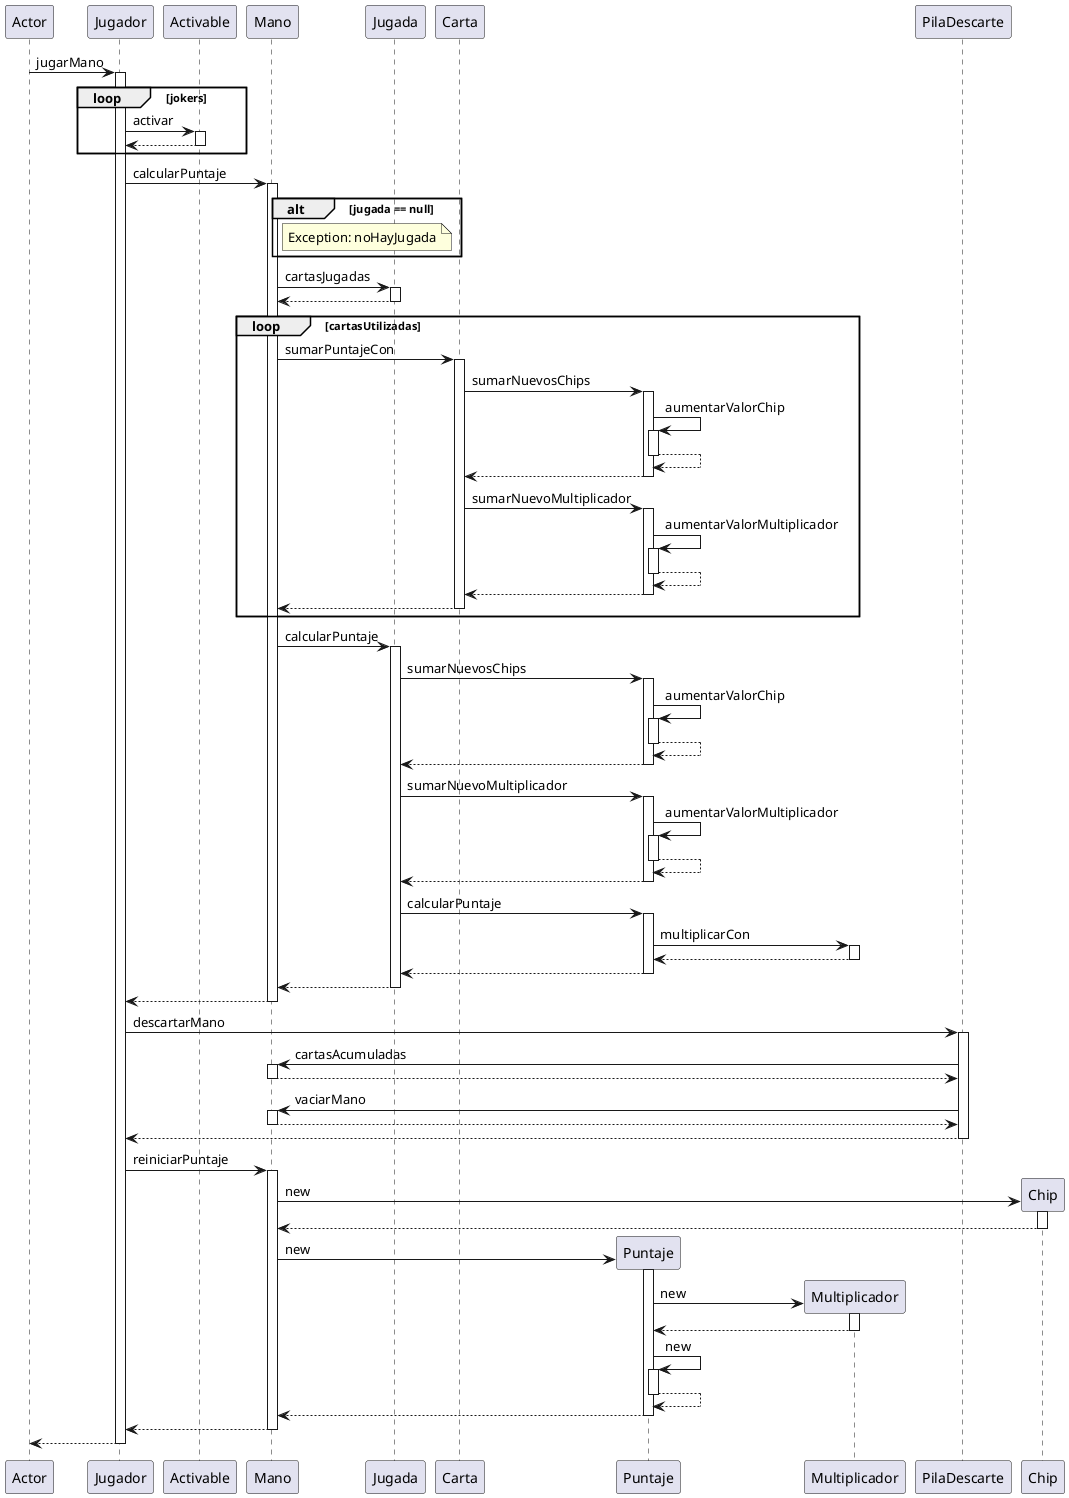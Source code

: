 @startuml
participant Actor
Actor -> Jugador : jugarMano
activate Jugador
loop jokers
Jugador -> Activable : activar
activate Activable
Activable --> Jugador
deactivate Activable
end
Jugador -> Mano : calcularPuntaje
activate Mano
alt jugada == null
note right of Mano : Exception: noHayJugada
end
Mano -> Jugada : cartasJugadas
activate Jugada
Jugada --> Mano
deactivate Jugada
loop cartasUtilizadas
Mano -> Carta : sumarPuntajeCon
activate Carta
Carta -> Puntaje : sumarNuevosChips
activate Puntaje
Puntaje -> Puntaje : aumentarValorChip
activate Puntaje
Puntaje --> Puntaje
deactivate Puntaje
Puntaje --> Carta
deactivate Puntaje
Carta -> Puntaje : sumarNuevoMultiplicador
activate Puntaje
Puntaje -> Puntaje : aumentarValorMultiplicador
activate Puntaje
Puntaje --> Puntaje
deactivate Puntaje
Puntaje --> Carta
deactivate Puntaje
Carta --> Mano
deactivate Carta
end
Mano -> Jugada : calcularPuntaje
activate Jugada
Jugada -> Puntaje : sumarNuevosChips
activate Puntaje
Puntaje -> Puntaje : aumentarValorChip
activate Puntaje
Puntaje --> Puntaje
deactivate Puntaje
Puntaje --> Jugada
deactivate Puntaje
Jugada -> Puntaje : sumarNuevoMultiplicador
activate Puntaje
Puntaje -> Puntaje : aumentarValorMultiplicador
activate Puntaje
Puntaje --> Puntaje
deactivate Puntaje
Puntaje --> Jugada
deactivate Puntaje
Jugada -> Puntaje : calcularPuntaje
activate Puntaje
Puntaje -> Multiplicador : multiplicarCon
activate Multiplicador
Multiplicador --> Puntaje
deactivate Multiplicador
Puntaje --> Jugada
deactivate Puntaje
Jugada --> Mano
deactivate Jugada
Mano --> Jugador
deactivate Mano
Jugador -> PilaDescarte : descartarMano
activate PilaDescarte
PilaDescarte -> Mano : cartasAcumuladas
activate Mano
Mano --> PilaDescarte
deactivate Mano
PilaDescarte -> Mano : vaciarMano
activate Mano
Mano --> PilaDescarte
deactivate Mano
PilaDescarte --> Jugador
deactivate PilaDescarte
Jugador -> Mano : reiniciarPuntaje
activate Mano
create Chip
Mano -> Chip : new
activate Chip
Chip --> Mano
deactivate Chip
create Puntaje
Mano -> Puntaje : new
activate Puntaje
create Multiplicador
Puntaje -> Multiplicador : new
activate Multiplicador
Multiplicador --> Puntaje
deactivate Multiplicador
Puntaje -> Puntaje : new
activate Puntaje
Puntaje --> Puntaje
deactivate Puntaje
Puntaje --> Mano
deactivate Puntaje
Mano --> Jugador
deactivate Mano
return
@enduml